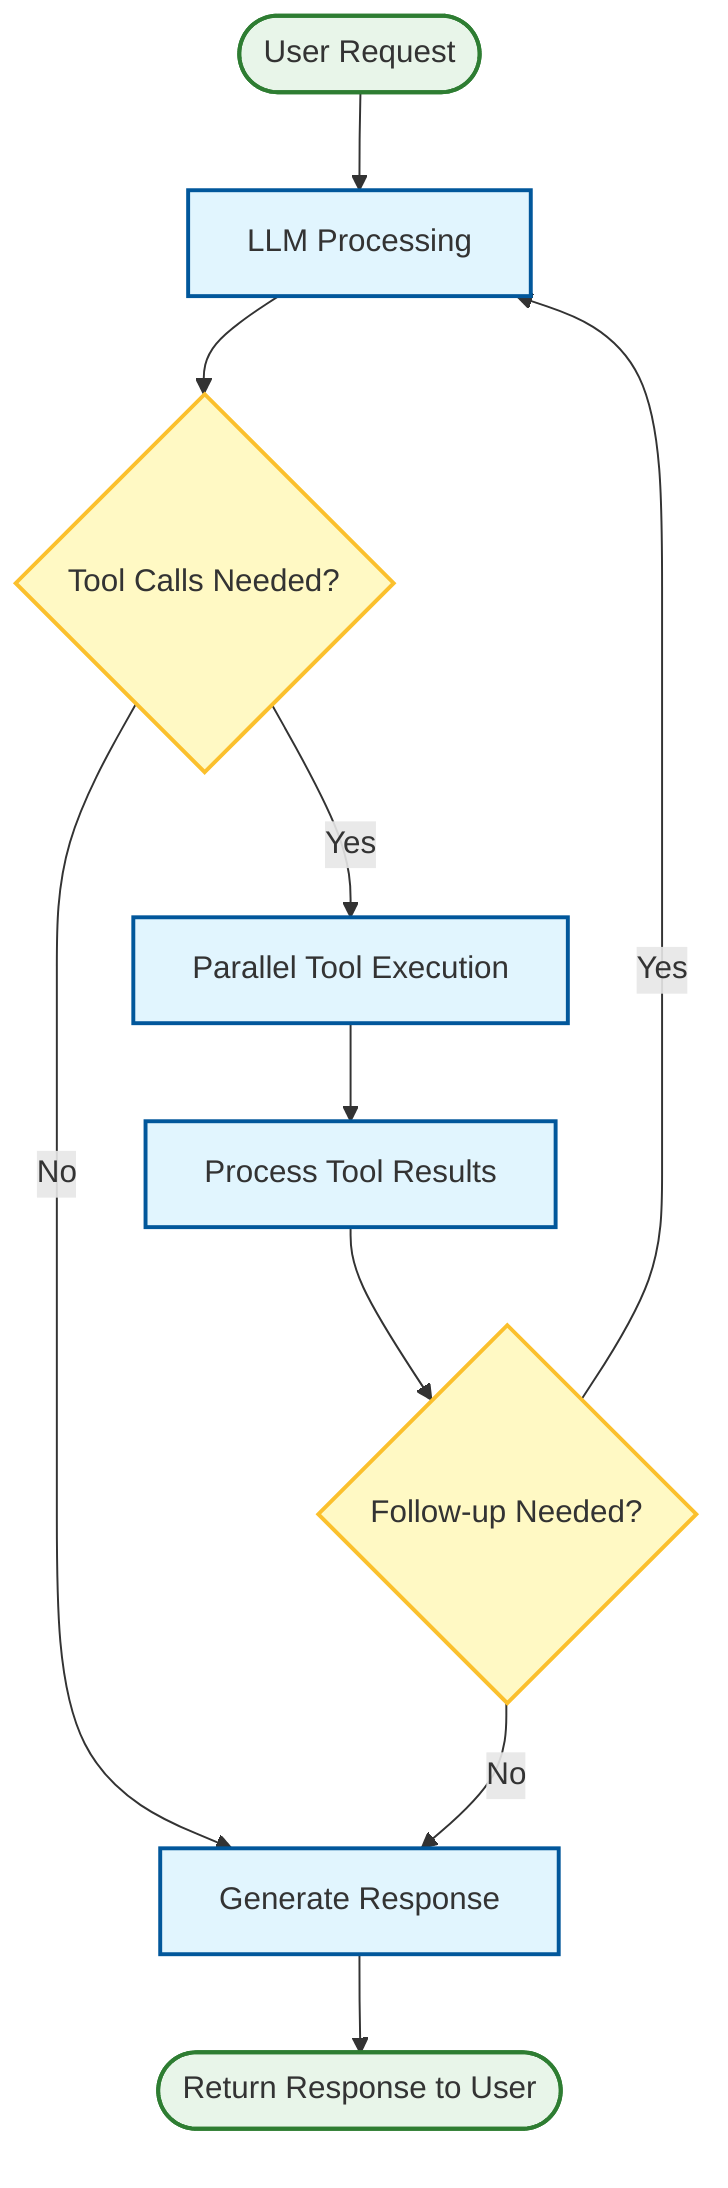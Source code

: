 flowchart TD
    A([User Request])
    B[LLM Processing]
    C{Tool Calls Needed?}
    D[Parallel Tool Execution]
    E[Process Tool Results]
    F{Follow-up Needed?}
    G[Generate Response]
    H([Return Response to User])

    A --> B
    B --> C
    C -->|Yes| D
    C -->|No| G
    D --> E
    E --> F
    F -->|Yes| B
    F -->|No| G
    G --> H

    classDef default fill:#f9f9f9,stroke:#333,stroke-width:2px;
    classDef process fill:#e1f5fe,stroke:#01579b,stroke-width:2px;
    classDef decision fill:#fff9c4,stroke:#fbc02d,stroke-width:2px;
    classDef io fill:#e8f5e9,stroke:#2e7d32,stroke-width:2px;

    class A,H io;
    class B,D,E,G process;
    class C,F decision;